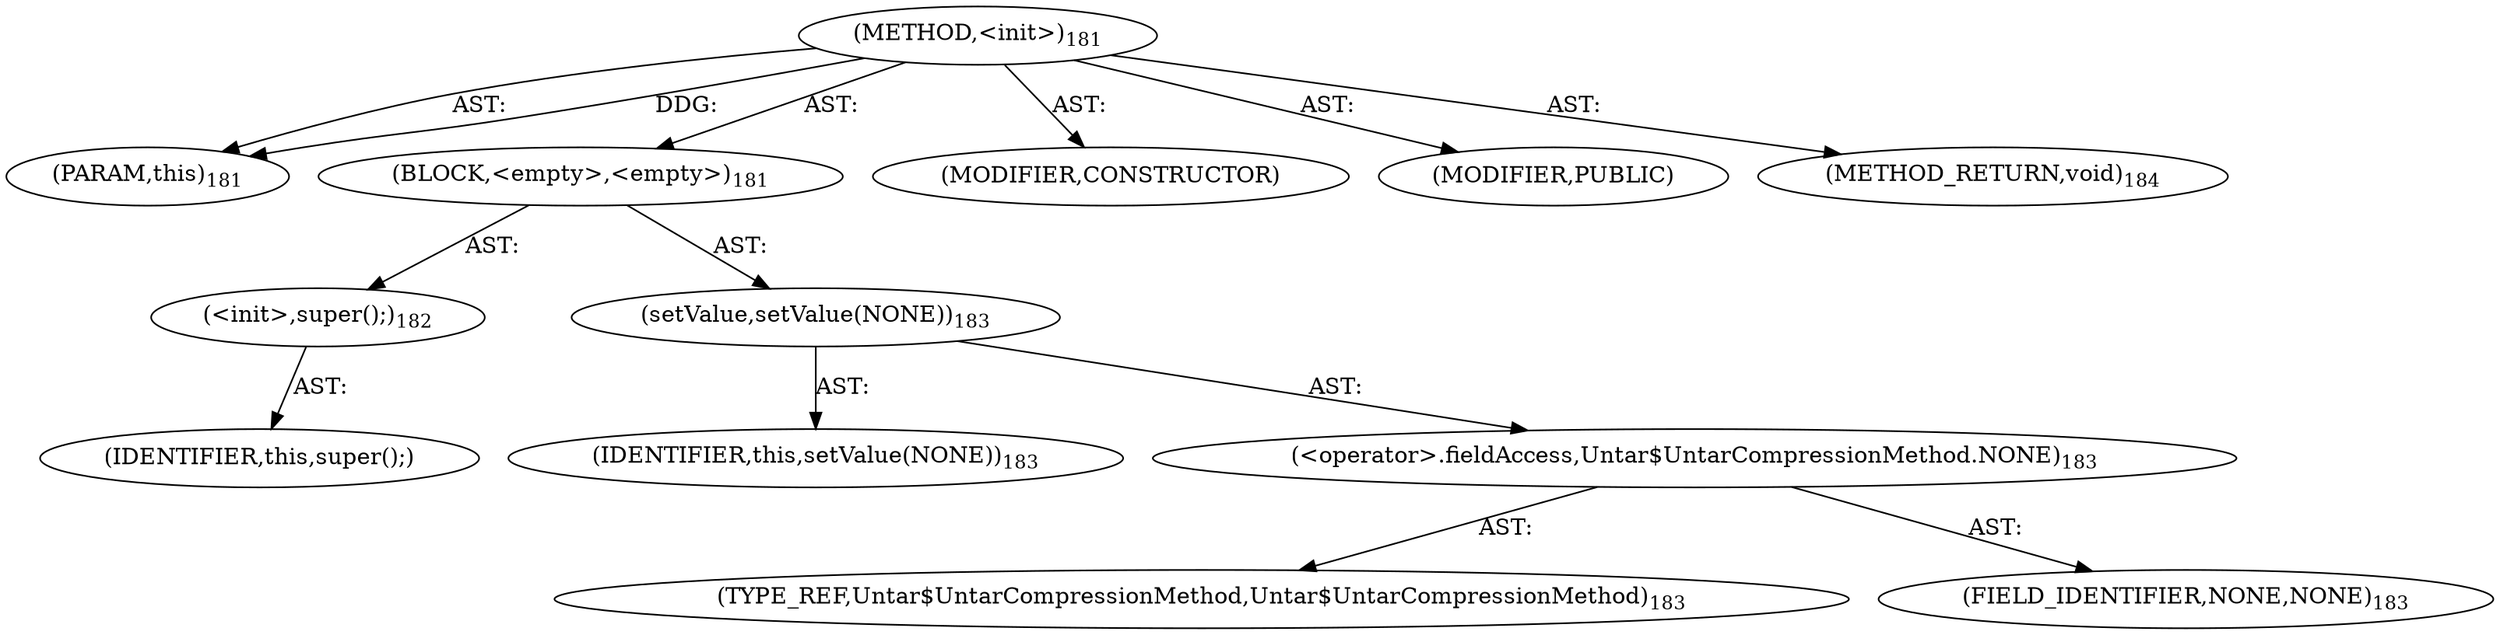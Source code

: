 digraph "&lt;init&gt;" {  
"111669149699" [label = <(METHOD,&lt;init&gt;)<SUB>181</SUB>> ]
"115964116995" [label = <(PARAM,this)<SUB>181</SUB>> ]
"25769803790" [label = <(BLOCK,&lt;empty&gt;,&lt;empty&gt;)<SUB>181</SUB>> ]
"30064771072" [label = <(&lt;init&gt;,super();)<SUB>182</SUB>> ]
"68719476743" [label = <(IDENTIFIER,this,super();)> ]
"30064771120" [label = <(setValue,setValue(NONE))<SUB>183</SUB>> ]
"68719476744" [label = <(IDENTIFIER,this,setValue(NONE))<SUB>183</SUB>> ]
"30064771121" [label = <(&lt;operator&gt;.fieldAccess,Untar$UntarCompressionMethod.NONE)<SUB>183</SUB>> ]
"180388626432" [label = <(TYPE_REF,Untar$UntarCompressionMethod,Untar$UntarCompressionMethod)<SUB>183</SUB>> ]
"55834574852" [label = <(FIELD_IDENTIFIER,NONE,NONE)<SUB>183</SUB>> ]
"133143986189" [label = <(MODIFIER,CONSTRUCTOR)> ]
"133143986190" [label = <(MODIFIER,PUBLIC)> ]
"128849018883" [label = <(METHOD_RETURN,void)<SUB>184</SUB>> ]
  "111669149699" -> "115964116995"  [ label = "AST: "] 
  "111669149699" -> "25769803790"  [ label = "AST: "] 
  "111669149699" -> "133143986189"  [ label = "AST: "] 
  "111669149699" -> "133143986190"  [ label = "AST: "] 
  "111669149699" -> "128849018883"  [ label = "AST: "] 
  "25769803790" -> "30064771072"  [ label = "AST: "] 
  "25769803790" -> "30064771120"  [ label = "AST: "] 
  "30064771072" -> "68719476743"  [ label = "AST: "] 
  "30064771120" -> "68719476744"  [ label = "AST: "] 
  "30064771120" -> "30064771121"  [ label = "AST: "] 
  "30064771121" -> "180388626432"  [ label = "AST: "] 
  "30064771121" -> "55834574852"  [ label = "AST: "] 
  "111669149699" -> "115964116995"  [ label = "DDG: "] 
}
